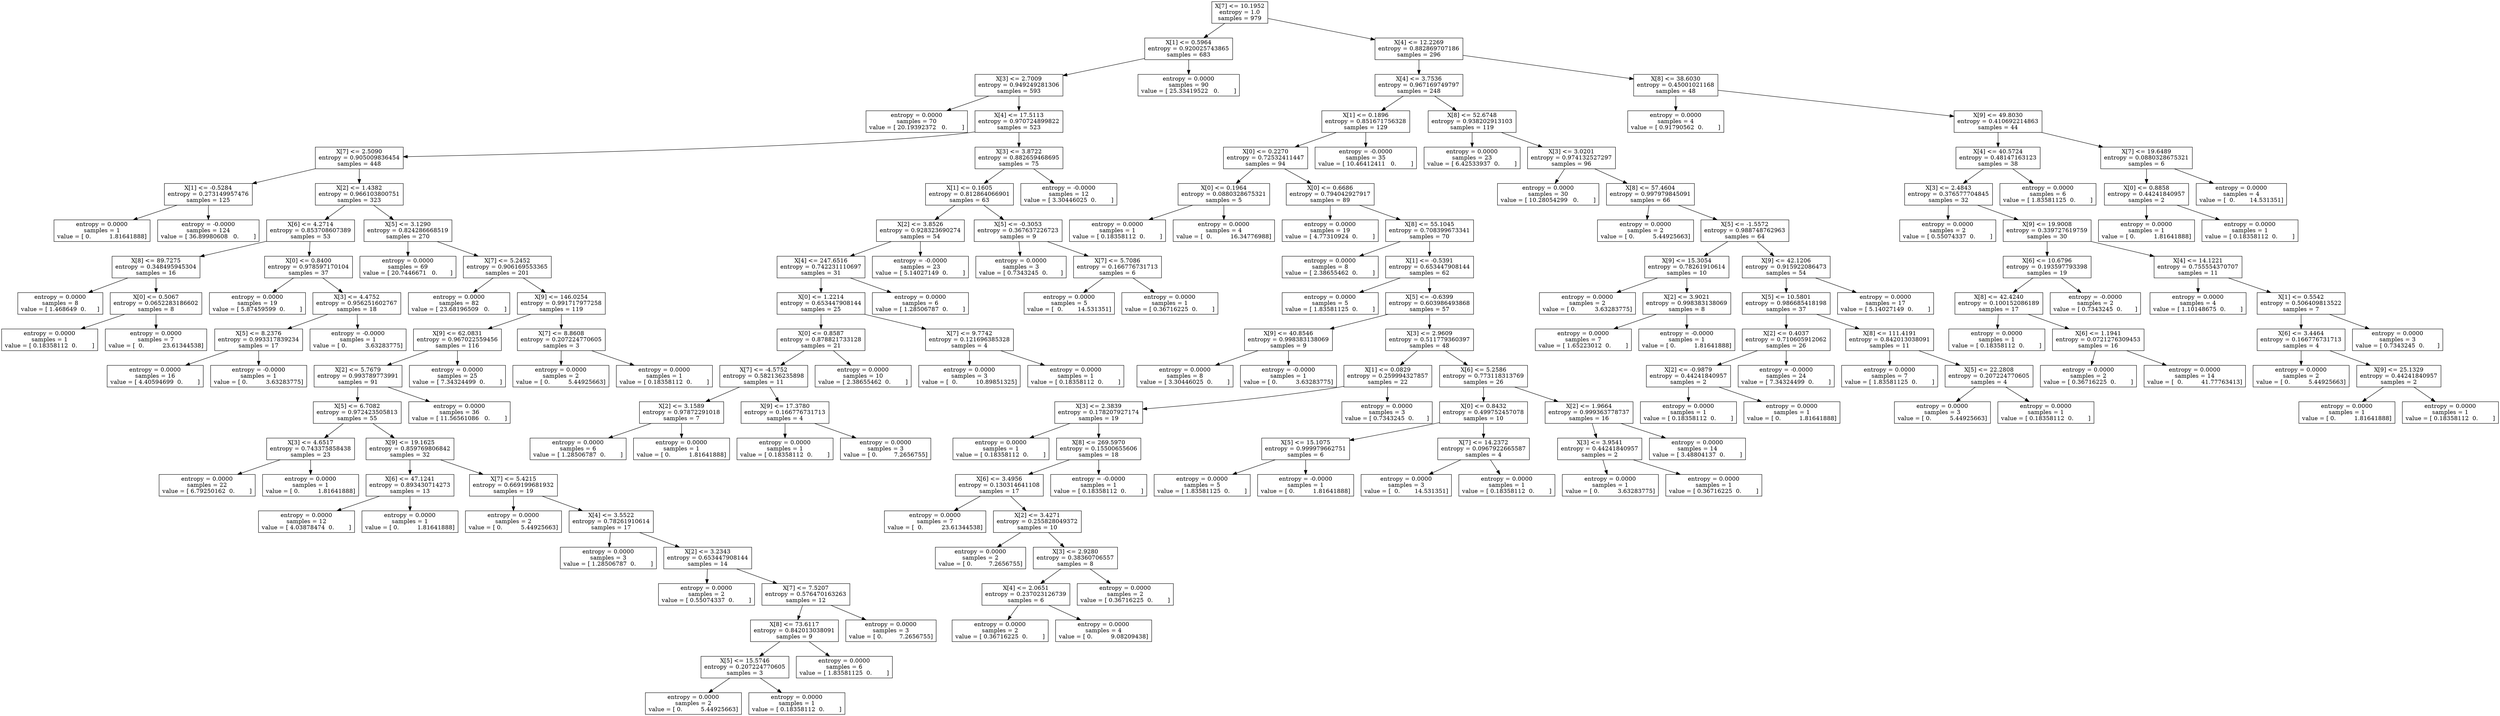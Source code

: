 digraph Tree {
0 [label="X[7] <= 10.1952\nentropy = 1.0\nsamples = 979", shape="box"] ;
1 [label="X[1] <= 0.5964\nentropy = 0.920025743865\nsamples = 683", shape="box"] ;
0 -> 1 ;
2 [label="X[3] <= 2.7009\nentropy = 0.949249281306\nsamples = 593", shape="box"] ;
1 -> 2 ;
3 [label="entropy = 0.0000\nsamples = 70\nvalue = [ 20.19392372   0.        ]", shape="box"] ;
2 -> 3 ;
4 [label="X[4] <= 17.5113\nentropy = 0.970724899822\nsamples = 523", shape="box"] ;
2 -> 4 ;
5 [label="X[7] <= 2.5090\nentropy = 0.905009836454\nsamples = 448", shape="box"] ;
4 -> 5 ;
6 [label="X[1] <= -0.5284\nentropy = 0.273149957476\nsamples = 125", shape="box"] ;
5 -> 6 ;
7 [label="entropy = 0.0000\nsamples = 1\nvalue = [ 0.          1.81641888]", shape="box"] ;
6 -> 7 ;
8 [label="entropy = -0.0000\nsamples = 124\nvalue = [ 36.89980608   0.        ]", shape="box"] ;
6 -> 8 ;
9 [label="X[2] <= 1.4382\nentropy = 0.966103800751\nsamples = 323", shape="box"] ;
5 -> 9 ;
10 [label="X[6] <= 4.2714\nentropy = 0.853708607389\nsamples = 53", shape="box"] ;
9 -> 10 ;
11 [label="X[8] <= 89.7275\nentropy = 0.348495945304\nsamples = 16", shape="box"] ;
10 -> 11 ;
12 [label="entropy = 0.0000\nsamples = 8\nvalue = [ 1.468649  0.      ]", shape="box"] ;
11 -> 12 ;
13 [label="X[0] <= 0.5067\nentropy = 0.0652283186602\nsamples = 8", shape="box"] ;
11 -> 13 ;
14 [label="entropy = 0.0000\nsamples = 1\nvalue = [ 0.18358112  0.        ]", shape="box"] ;
13 -> 14 ;
15 [label="entropy = 0.0000\nsamples = 7\nvalue = [  0.          23.61344538]", shape="box"] ;
13 -> 15 ;
16 [label="X[0] <= 0.8400\nentropy = 0.978597170104\nsamples = 37", shape="box"] ;
10 -> 16 ;
17 [label="entropy = 0.0000\nsamples = 19\nvalue = [ 5.87459599  0.        ]", shape="box"] ;
16 -> 17 ;
18 [label="X[3] <= 4.4752\nentropy = 0.956251602767\nsamples = 18", shape="box"] ;
16 -> 18 ;
19 [label="X[5] <= 8.2376\nentropy = 0.993317839234\nsamples = 17", shape="box"] ;
18 -> 19 ;
20 [label="entropy = 0.0000\nsamples = 16\nvalue = [ 4.40594699  0.        ]", shape="box"] ;
19 -> 20 ;
21 [label="entropy = -0.0000\nsamples = 1\nvalue = [ 0.          3.63283775]", shape="box"] ;
19 -> 21 ;
22 [label="entropy = -0.0000\nsamples = 1\nvalue = [ 0.          3.63283775]", shape="box"] ;
18 -> 22 ;
23 [label="X[5] <= 3.1290\nentropy = 0.824286668519\nsamples = 270", shape="box"] ;
9 -> 23 ;
24 [label="entropy = 0.0000\nsamples = 69\nvalue = [ 20.7446671   0.       ]", shape="box"] ;
23 -> 24 ;
25 [label="X[7] <= 5.2452\nentropy = 0.906169553365\nsamples = 201", shape="box"] ;
23 -> 25 ;
26 [label="entropy = 0.0000\nsamples = 82\nvalue = [ 23.68196509   0.        ]", shape="box"] ;
25 -> 26 ;
27 [label="X[9] <= 146.0254\nentropy = 0.991717977258\nsamples = 119", shape="box"] ;
25 -> 27 ;
28 [label="X[9] <= 62.0831\nentropy = 0.967022559456\nsamples = 116", shape="box"] ;
27 -> 28 ;
29 [label="X[2] <= 5.7679\nentropy = 0.993789773991\nsamples = 91", shape="box"] ;
28 -> 29 ;
30 [label="X[5] <= 6.7082\nentropy = 0.972423505813\nsamples = 55", shape="box"] ;
29 -> 30 ;
31 [label="X[3] <= 4.6517\nentropy = 0.743375858438\nsamples = 23", shape="box"] ;
30 -> 31 ;
32 [label="entropy = 0.0000\nsamples = 22\nvalue = [ 6.79250162  0.        ]", shape="box"] ;
31 -> 32 ;
33 [label="entropy = 0.0000\nsamples = 1\nvalue = [ 0.          1.81641888]", shape="box"] ;
31 -> 33 ;
34 [label="X[9] <= 19.1625\nentropy = 0.859769806842\nsamples = 32", shape="box"] ;
30 -> 34 ;
35 [label="X[6] <= 47.1241\nentropy = 0.893430714273\nsamples = 13", shape="box"] ;
34 -> 35 ;
36 [label="entropy = 0.0000\nsamples = 12\nvalue = [ 4.03878474  0.        ]", shape="box"] ;
35 -> 36 ;
37 [label="entropy = 0.0000\nsamples = 1\nvalue = [ 0.          1.81641888]", shape="box"] ;
35 -> 37 ;
38 [label="X[7] <= 5.4215\nentropy = 0.669199681932\nsamples = 19", shape="box"] ;
34 -> 38 ;
39 [label="entropy = 0.0000\nsamples = 2\nvalue = [ 0.          5.44925663]", shape="box"] ;
38 -> 39 ;
40 [label="X[4] <= 3.5522\nentropy = 0.78261910614\nsamples = 17", shape="box"] ;
38 -> 40 ;
41 [label="entropy = 0.0000\nsamples = 3\nvalue = [ 1.28506787  0.        ]", shape="box"] ;
40 -> 41 ;
42 [label="X[2] <= 3.2343\nentropy = 0.653447908144\nsamples = 14", shape="box"] ;
40 -> 42 ;
43 [label="entropy = 0.0000\nsamples = 2\nvalue = [ 0.55074337  0.        ]", shape="box"] ;
42 -> 43 ;
44 [label="X[7] <= 7.5207\nentropy = 0.576470163263\nsamples = 12", shape="box"] ;
42 -> 44 ;
45 [label="X[8] <= 73.6117\nentropy = 0.842013038091\nsamples = 9", shape="box"] ;
44 -> 45 ;
46 [label="X[5] <= 15.5746\nentropy = 0.207224770605\nsamples = 3", shape="box"] ;
45 -> 46 ;
47 [label="entropy = 0.0000\nsamples = 2\nvalue = [ 0.          5.44925663]", shape="box"] ;
46 -> 47 ;
48 [label="entropy = 0.0000\nsamples = 1\nvalue = [ 0.18358112  0.        ]", shape="box"] ;
46 -> 48 ;
49 [label="entropy = 0.0000\nsamples = 6\nvalue = [ 1.83581125  0.        ]", shape="box"] ;
45 -> 49 ;
50 [label="entropy = 0.0000\nsamples = 3\nvalue = [ 0.         7.2656755]", shape="box"] ;
44 -> 50 ;
51 [label="entropy = 0.0000\nsamples = 36\nvalue = [ 11.56561086   0.        ]", shape="box"] ;
29 -> 51 ;
52 [label="entropy = 0.0000\nsamples = 25\nvalue = [ 7.34324499  0.        ]", shape="box"] ;
28 -> 52 ;
53 [label="X[7] <= 8.8608\nentropy = 0.207224770605\nsamples = 3", shape="box"] ;
27 -> 53 ;
54 [label="entropy = 0.0000\nsamples = 2\nvalue = [ 0.          5.44925663]", shape="box"] ;
53 -> 54 ;
55 [label="entropy = 0.0000\nsamples = 1\nvalue = [ 0.18358112  0.        ]", shape="box"] ;
53 -> 55 ;
56 [label="X[3] <= 3.8722\nentropy = 0.882659468695\nsamples = 75", shape="box"] ;
4 -> 56 ;
57 [label="X[1] <= 0.1605\nentropy = 0.812864066901\nsamples = 63", shape="box"] ;
56 -> 57 ;
58 [label="X[2] <= 3.8526\nentropy = 0.928323690274\nsamples = 54", shape="box"] ;
57 -> 58 ;
59 [label="X[4] <= 247.6516\nentropy = 0.742231110697\nsamples = 31", shape="box"] ;
58 -> 59 ;
60 [label="X[0] <= 1.2214\nentropy = 0.653447908144\nsamples = 25", shape="box"] ;
59 -> 60 ;
61 [label="X[0] <= 0.8587\nentropy = 0.878821733128\nsamples = 21", shape="box"] ;
60 -> 61 ;
62 [label="X[7] <= -4.5752\nentropy = 0.582136235898\nsamples = 11", shape="box"] ;
61 -> 62 ;
63 [label="X[2] <= 3.1589\nentropy = 0.97872291018\nsamples = 7", shape="box"] ;
62 -> 63 ;
64 [label="entropy = 0.0000\nsamples = 6\nvalue = [ 1.28506787  0.        ]", shape="box"] ;
63 -> 64 ;
65 [label="entropy = 0.0000\nsamples = 1\nvalue = [ 0.          1.81641888]", shape="box"] ;
63 -> 65 ;
66 [label="X[9] <= 17.3780\nentropy = 0.166776731713\nsamples = 4", shape="box"] ;
62 -> 66 ;
67 [label="entropy = 0.0000\nsamples = 1\nvalue = [ 0.18358112  0.        ]", shape="box"] ;
66 -> 67 ;
68 [label="entropy = 0.0000\nsamples = 3\nvalue = [ 0.         7.2656755]", shape="box"] ;
66 -> 68 ;
69 [label="entropy = 0.0000\nsamples = 10\nvalue = [ 2.38655462  0.        ]", shape="box"] ;
61 -> 69 ;
70 [label="X[7] <= 9.7742\nentropy = 0.121696385328\nsamples = 4", shape="box"] ;
60 -> 70 ;
71 [label="entropy = 0.0000\nsamples = 3\nvalue = [  0.          10.89851325]", shape="box"] ;
70 -> 71 ;
72 [label="entropy = 0.0000\nsamples = 1\nvalue = [ 0.18358112  0.        ]", shape="box"] ;
70 -> 72 ;
73 [label="entropy = 0.0000\nsamples = 6\nvalue = [ 1.28506787  0.        ]", shape="box"] ;
59 -> 73 ;
74 [label="entropy = -0.0000\nsamples = 23\nvalue = [ 5.14027149  0.        ]", shape="box"] ;
58 -> 74 ;
75 [label="X[5] <= -0.3053\nentropy = 0.367637226723\nsamples = 9", shape="box"] ;
57 -> 75 ;
76 [label="entropy = 0.0000\nsamples = 3\nvalue = [ 0.7343245  0.       ]", shape="box"] ;
75 -> 76 ;
77 [label="X[7] <= 5.7086\nentropy = 0.166776731713\nsamples = 6", shape="box"] ;
75 -> 77 ;
78 [label="entropy = 0.0000\nsamples = 5\nvalue = [  0.        14.531351]", shape="box"] ;
77 -> 78 ;
79 [label="entropy = 0.0000\nsamples = 1\nvalue = [ 0.36716225  0.        ]", shape="box"] ;
77 -> 79 ;
80 [label="entropy = -0.0000\nsamples = 12\nvalue = [ 3.30446025  0.        ]", shape="box"] ;
56 -> 80 ;
81 [label="entropy = 0.0000\nsamples = 90\nvalue = [ 25.33419522   0.        ]", shape="box"] ;
1 -> 81 ;
82 [label="X[4] <= 12.2269\nentropy = 0.882869707186\nsamples = 296", shape="box"] ;
0 -> 82 ;
83 [label="X[4] <= 3.7536\nentropy = 0.967169749797\nsamples = 248", shape="box"] ;
82 -> 83 ;
84 [label="X[1] <= 0.1896\nentropy = 0.851671756328\nsamples = 129", shape="box"] ;
83 -> 84 ;
85 [label="X[0] <= 0.2270\nentropy = 0.72532411447\nsamples = 94", shape="box"] ;
84 -> 85 ;
86 [label="X[0] <= 0.1964\nentropy = 0.0880328675321\nsamples = 5", shape="box"] ;
85 -> 86 ;
87 [label="entropy = 0.0000\nsamples = 1\nvalue = [ 0.18358112  0.        ]", shape="box"] ;
86 -> 87 ;
88 [label="entropy = 0.0000\nsamples = 4\nvalue = [  0.          16.34776988]", shape="box"] ;
86 -> 88 ;
89 [label="X[0] <= 0.6686\nentropy = 0.794042927917\nsamples = 89", shape="box"] ;
85 -> 89 ;
90 [label="entropy = 0.0000\nsamples = 19\nvalue = [ 4.77310924  0.        ]", shape="box"] ;
89 -> 90 ;
91 [label="X[8] <= 55.1045\nentropy = 0.708399673341\nsamples = 70", shape="box"] ;
89 -> 91 ;
92 [label="entropy = 0.0000\nsamples = 8\nvalue = [ 2.38655462  0.        ]", shape="box"] ;
91 -> 92 ;
93 [label="X[1] <= -0.5391\nentropy = 0.653447908144\nsamples = 62", shape="box"] ;
91 -> 93 ;
94 [label="entropy = 0.0000\nsamples = 5\nvalue = [ 1.83581125  0.        ]", shape="box"] ;
93 -> 94 ;
95 [label="X[5] <= -0.6399\nentropy = 0.603986493868\nsamples = 57", shape="box"] ;
93 -> 95 ;
96 [label="X[9] <= 40.8546\nentropy = 0.998383138069\nsamples = 9", shape="box"] ;
95 -> 96 ;
97 [label="entropy = 0.0000\nsamples = 8\nvalue = [ 3.30446025  0.        ]", shape="box"] ;
96 -> 97 ;
98 [label="entropy = -0.0000\nsamples = 1\nvalue = [ 0.          3.63283775]", shape="box"] ;
96 -> 98 ;
99 [label="X[3] <= 2.9609\nentropy = 0.511779360397\nsamples = 48", shape="box"] ;
95 -> 99 ;
100 [label="X[1] <= 0.0829\nentropy = 0.259994327857\nsamples = 22", shape="box"] ;
99 -> 100 ;
101 [label="X[3] <= 2.3839\nentropy = 0.178207927174\nsamples = 19", shape="box"] ;
100 -> 101 ;
102 [label="entropy = 0.0000\nsamples = 1\nvalue = [ 0.18358112  0.        ]", shape="box"] ;
101 -> 102 ;
103 [label="X[8] <= 269.5970\nentropy = 0.15500655606\nsamples = 18", shape="box"] ;
101 -> 103 ;
104 [label="X[6] <= 3.4956\nentropy = 0.130314641108\nsamples = 17", shape="box"] ;
103 -> 104 ;
105 [label="entropy = 0.0000\nsamples = 7\nvalue = [  0.          23.61344538]", shape="box"] ;
104 -> 105 ;
106 [label="X[2] <= 3.4271\nentropy = 0.255828049372\nsamples = 10", shape="box"] ;
104 -> 106 ;
107 [label="entropy = 0.0000\nsamples = 2\nvalue = [ 0.         7.2656755]", shape="box"] ;
106 -> 107 ;
108 [label="X[3] <= 2.9280\nentropy = 0.38360706557\nsamples = 8", shape="box"] ;
106 -> 108 ;
109 [label="X[4] <= 2.0651\nentropy = 0.237023126739\nsamples = 6", shape="box"] ;
108 -> 109 ;
110 [label="entropy = 0.0000\nsamples = 2\nvalue = [ 0.36716225  0.        ]", shape="box"] ;
109 -> 110 ;
111 [label="entropy = 0.0000\nsamples = 4\nvalue = [ 0.          9.08209438]", shape="box"] ;
109 -> 111 ;
112 [label="entropy = 0.0000\nsamples = 2\nvalue = [ 0.36716225  0.        ]", shape="box"] ;
108 -> 112 ;
113 [label="entropy = -0.0000\nsamples = 1\nvalue = [ 0.18358112  0.        ]", shape="box"] ;
103 -> 113 ;
114 [label="entropy = 0.0000\nsamples = 3\nvalue = [ 0.7343245  0.       ]", shape="box"] ;
100 -> 114 ;
115 [label="X[6] <= 5.2586\nentropy = 0.773118313769\nsamples = 26", shape="box"] ;
99 -> 115 ;
116 [label="X[0] <= 0.8432\nentropy = 0.499752457078\nsamples = 10", shape="box"] ;
115 -> 116 ;
117 [label="X[5] <= 15.1075\nentropy = 0.999979662751\nsamples = 6", shape="box"] ;
116 -> 117 ;
118 [label="entropy = 0.0000\nsamples = 5\nvalue = [ 1.83581125  0.        ]", shape="box"] ;
117 -> 118 ;
119 [label="entropy = -0.0000\nsamples = 1\nvalue = [ 0.          1.81641888]", shape="box"] ;
117 -> 119 ;
120 [label="X[7] <= 14.2372\nentropy = 0.0967922665587\nsamples = 4", shape="box"] ;
116 -> 120 ;
121 [label="entropy = 0.0000\nsamples = 3\nvalue = [  0.        14.531351]", shape="box"] ;
120 -> 121 ;
122 [label="entropy = 0.0000\nsamples = 1\nvalue = [ 0.18358112  0.        ]", shape="box"] ;
120 -> 122 ;
123 [label="X[2] <= 1.9664\nentropy = 0.999363778737\nsamples = 16", shape="box"] ;
115 -> 123 ;
124 [label="X[3] <= 3.9541\nentropy = 0.44241840957\nsamples = 2", shape="box"] ;
123 -> 124 ;
125 [label="entropy = 0.0000\nsamples = 1\nvalue = [ 0.          3.63283775]", shape="box"] ;
124 -> 125 ;
126 [label="entropy = 0.0000\nsamples = 1\nvalue = [ 0.36716225  0.        ]", shape="box"] ;
124 -> 126 ;
127 [label="entropy = 0.0000\nsamples = 14\nvalue = [ 3.48804137  0.        ]", shape="box"] ;
123 -> 127 ;
128 [label="entropy = -0.0000\nsamples = 35\nvalue = [ 10.46412411   0.        ]", shape="box"] ;
84 -> 128 ;
129 [label="X[8] <= 52.6748\nentropy = 0.938202913103\nsamples = 119", shape="box"] ;
83 -> 129 ;
130 [label="entropy = 0.0000\nsamples = 23\nvalue = [ 6.42533937  0.        ]", shape="box"] ;
129 -> 130 ;
131 [label="X[3] <= 3.0201\nentropy = 0.974132527297\nsamples = 96", shape="box"] ;
129 -> 131 ;
132 [label="entropy = 0.0000\nsamples = 30\nvalue = [ 10.28054299   0.        ]", shape="box"] ;
131 -> 132 ;
133 [label="X[8] <= 57.4604\nentropy = 0.997979845091\nsamples = 66", shape="box"] ;
131 -> 133 ;
134 [label="entropy = 0.0000\nsamples = 2\nvalue = [ 0.          5.44925663]", shape="box"] ;
133 -> 134 ;
135 [label="X[5] <= -1.5572\nentropy = 0.988748762963\nsamples = 64", shape="box"] ;
133 -> 135 ;
136 [label="X[9] <= 15.3054\nentropy = 0.78261910614\nsamples = 10", shape="box"] ;
135 -> 136 ;
137 [label="entropy = 0.0000\nsamples = 2\nvalue = [ 0.          3.63283775]", shape="box"] ;
136 -> 137 ;
138 [label="X[2] <= 3.9021\nentropy = 0.998383138069\nsamples = 8", shape="box"] ;
136 -> 138 ;
139 [label="entropy = 0.0000\nsamples = 7\nvalue = [ 1.65223012  0.        ]", shape="box"] ;
138 -> 139 ;
140 [label="entropy = -0.0000\nsamples = 1\nvalue = [ 0.          1.81641888]", shape="box"] ;
138 -> 140 ;
141 [label="X[9] <= 42.1206\nentropy = 0.915922086473\nsamples = 54", shape="box"] ;
135 -> 141 ;
142 [label="X[5] <= 10.5801\nentropy = 0.986685418198\nsamples = 37", shape="box"] ;
141 -> 142 ;
143 [label="X[2] <= 0.4037\nentropy = 0.710605912062\nsamples = 26", shape="box"] ;
142 -> 143 ;
144 [label="X[2] <= -0.9879\nentropy = 0.44241840957\nsamples = 2", shape="box"] ;
143 -> 144 ;
145 [label="entropy = 0.0000\nsamples = 1\nvalue = [ 0.18358112  0.        ]", shape="box"] ;
144 -> 145 ;
146 [label="entropy = 0.0000\nsamples = 1\nvalue = [ 0.          1.81641888]", shape="box"] ;
144 -> 146 ;
147 [label="entropy = -0.0000\nsamples = 24\nvalue = [ 7.34324499  0.        ]", shape="box"] ;
143 -> 147 ;
148 [label="X[8] <= 111.4191\nentropy = 0.842013038091\nsamples = 11", shape="box"] ;
142 -> 148 ;
149 [label="entropy = 0.0000\nsamples = 7\nvalue = [ 1.83581125  0.        ]", shape="box"] ;
148 -> 149 ;
150 [label="X[5] <= 22.2808\nentropy = 0.207224770605\nsamples = 4", shape="box"] ;
148 -> 150 ;
151 [label="entropy = 0.0000\nsamples = 3\nvalue = [ 0.          5.44925663]", shape="box"] ;
150 -> 151 ;
152 [label="entropy = 0.0000\nsamples = 1\nvalue = [ 0.18358112  0.        ]", shape="box"] ;
150 -> 152 ;
153 [label="entropy = 0.0000\nsamples = 17\nvalue = [ 5.14027149  0.        ]", shape="box"] ;
141 -> 153 ;
154 [label="X[8] <= 38.6030\nentropy = 0.45001021168\nsamples = 48", shape="box"] ;
82 -> 154 ;
155 [label="entropy = 0.0000\nsamples = 4\nvalue = [ 0.91790562  0.        ]", shape="box"] ;
154 -> 155 ;
156 [label="X[9] <= 49.8030\nentropy = 0.410692214863\nsamples = 44", shape="box"] ;
154 -> 156 ;
157 [label="X[4] <= 40.5724\nentropy = 0.48147163123\nsamples = 38", shape="box"] ;
156 -> 157 ;
158 [label="X[3] <= 2.4843\nentropy = 0.376577704845\nsamples = 32", shape="box"] ;
157 -> 158 ;
159 [label="entropy = 0.0000\nsamples = 2\nvalue = [ 0.55074337  0.        ]", shape="box"] ;
158 -> 159 ;
160 [label="X[9] <= 19.9008\nentropy = 0.339727619759\nsamples = 30", shape="box"] ;
158 -> 160 ;
161 [label="X[6] <= 10.6796\nentropy = 0.193597793398\nsamples = 19", shape="box"] ;
160 -> 161 ;
162 [label="X[8] <= 42.4240\nentropy = 0.100152086189\nsamples = 17", shape="box"] ;
161 -> 162 ;
163 [label="entropy = 0.0000\nsamples = 1\nvalue = [ 0.18358112  0.        ]", shape="box"] ;
162 -> 163 ;
164 [label="X[6] <= 1.1941\nentropy = 0.0721276309453\nsamples = 16", shape="box"] ;
162 -> 164 ;
165 [label="entropy = 0.0000\nsamples = 2\nvalue = [ 0.36716225  0.        ]", shape="box"] ;
164 -> 165 ;
166 [label="entropy = 0.0000\nsamples = 14\nvalue = [  0.          41.77763413]", shape="box"] ;
164 -> 166 ;
167 [label="entropy = -0.0000\nsamples = 2\nvalue = [ 0.7343245  0.       ]", shape="box"] ;
161 -> 167 ;
168 [label="X[4] <= 14.1221\nentropy = 0.755554370707\nsamples = 11", shape="box"] ;
160 -> 168 ;
169 [label="entropy = 0.0000\nsamples = 4\nvalue = [ 1.10148675  0.        ]", shape="box"] ;
168 -> 169 ;
170 [label="X[1] <= 0.5542\nentropy = 0.506409813522\nsamples = 7", shape="box"] ;
168 -> 170 ;
171 [label="X[6] <= 3.4464\nentropy = 0.166776731713\nsamples = 4", shape="box"] ;
170 -> 171 ;
172 [label="entropy = 0.0000\nsamples = 2\nvalue = [ 0.          5.44925663]", shape="box"] ;
171 -> 172 ;
173 [label="X[9] <= 25.1329\nentropy = 0.44241840957\nsamples = 2", shape="box"] ;
171 -> 173 ;
174 [label="entropy = 0.0000\nsamples = 1\nvalue = [ 0.          1.81641888]", shape="box"] ;
173 -> 174 ;
175 [label="entropy = 0.0000\nsamples = 1\nvalue = [ 0.18358112  0.        ]", shape="box"] ;
173 -> 175 ;
176 [label="entropy = 0.0000\nsamples = 3\nvalue = [ 0.7343245  0.       ]", shape="box"] ;
170 -> 176 ;
177 [label="entropy = 0.0000\nsamples = 6\nvalue = [ 1.83581125  0.        ]", shape="box"] ;
157 -> 177 ;
178 [label="X[7] <= 19.6489\nentropy = 0.0880328675321\nsamples = 6", shape="box"] ;
156 -> 178 ;
179 [label="X[0] <= 0.8858\nentropy = 0.44241840957\nsamples = 2", shape="box"] ;
178 -> 179 ;
180 [label="entropy = 0.0000\nsamples = 1\nvalue = [ 0.          1.81641888]", shape="box"] ;
179 -> 180 ;
181 [label="entropy = 0.0000\nsamples = 1\nvalue = [ 0.18358112  0.        ]", shape="box"] ;
179 -> 181 ;
182 [label="entropy = 0.0000\nsamples = 4\nvalue = [  0.        14.531351]", shape="box"] ;
178 -> 182 ;
}